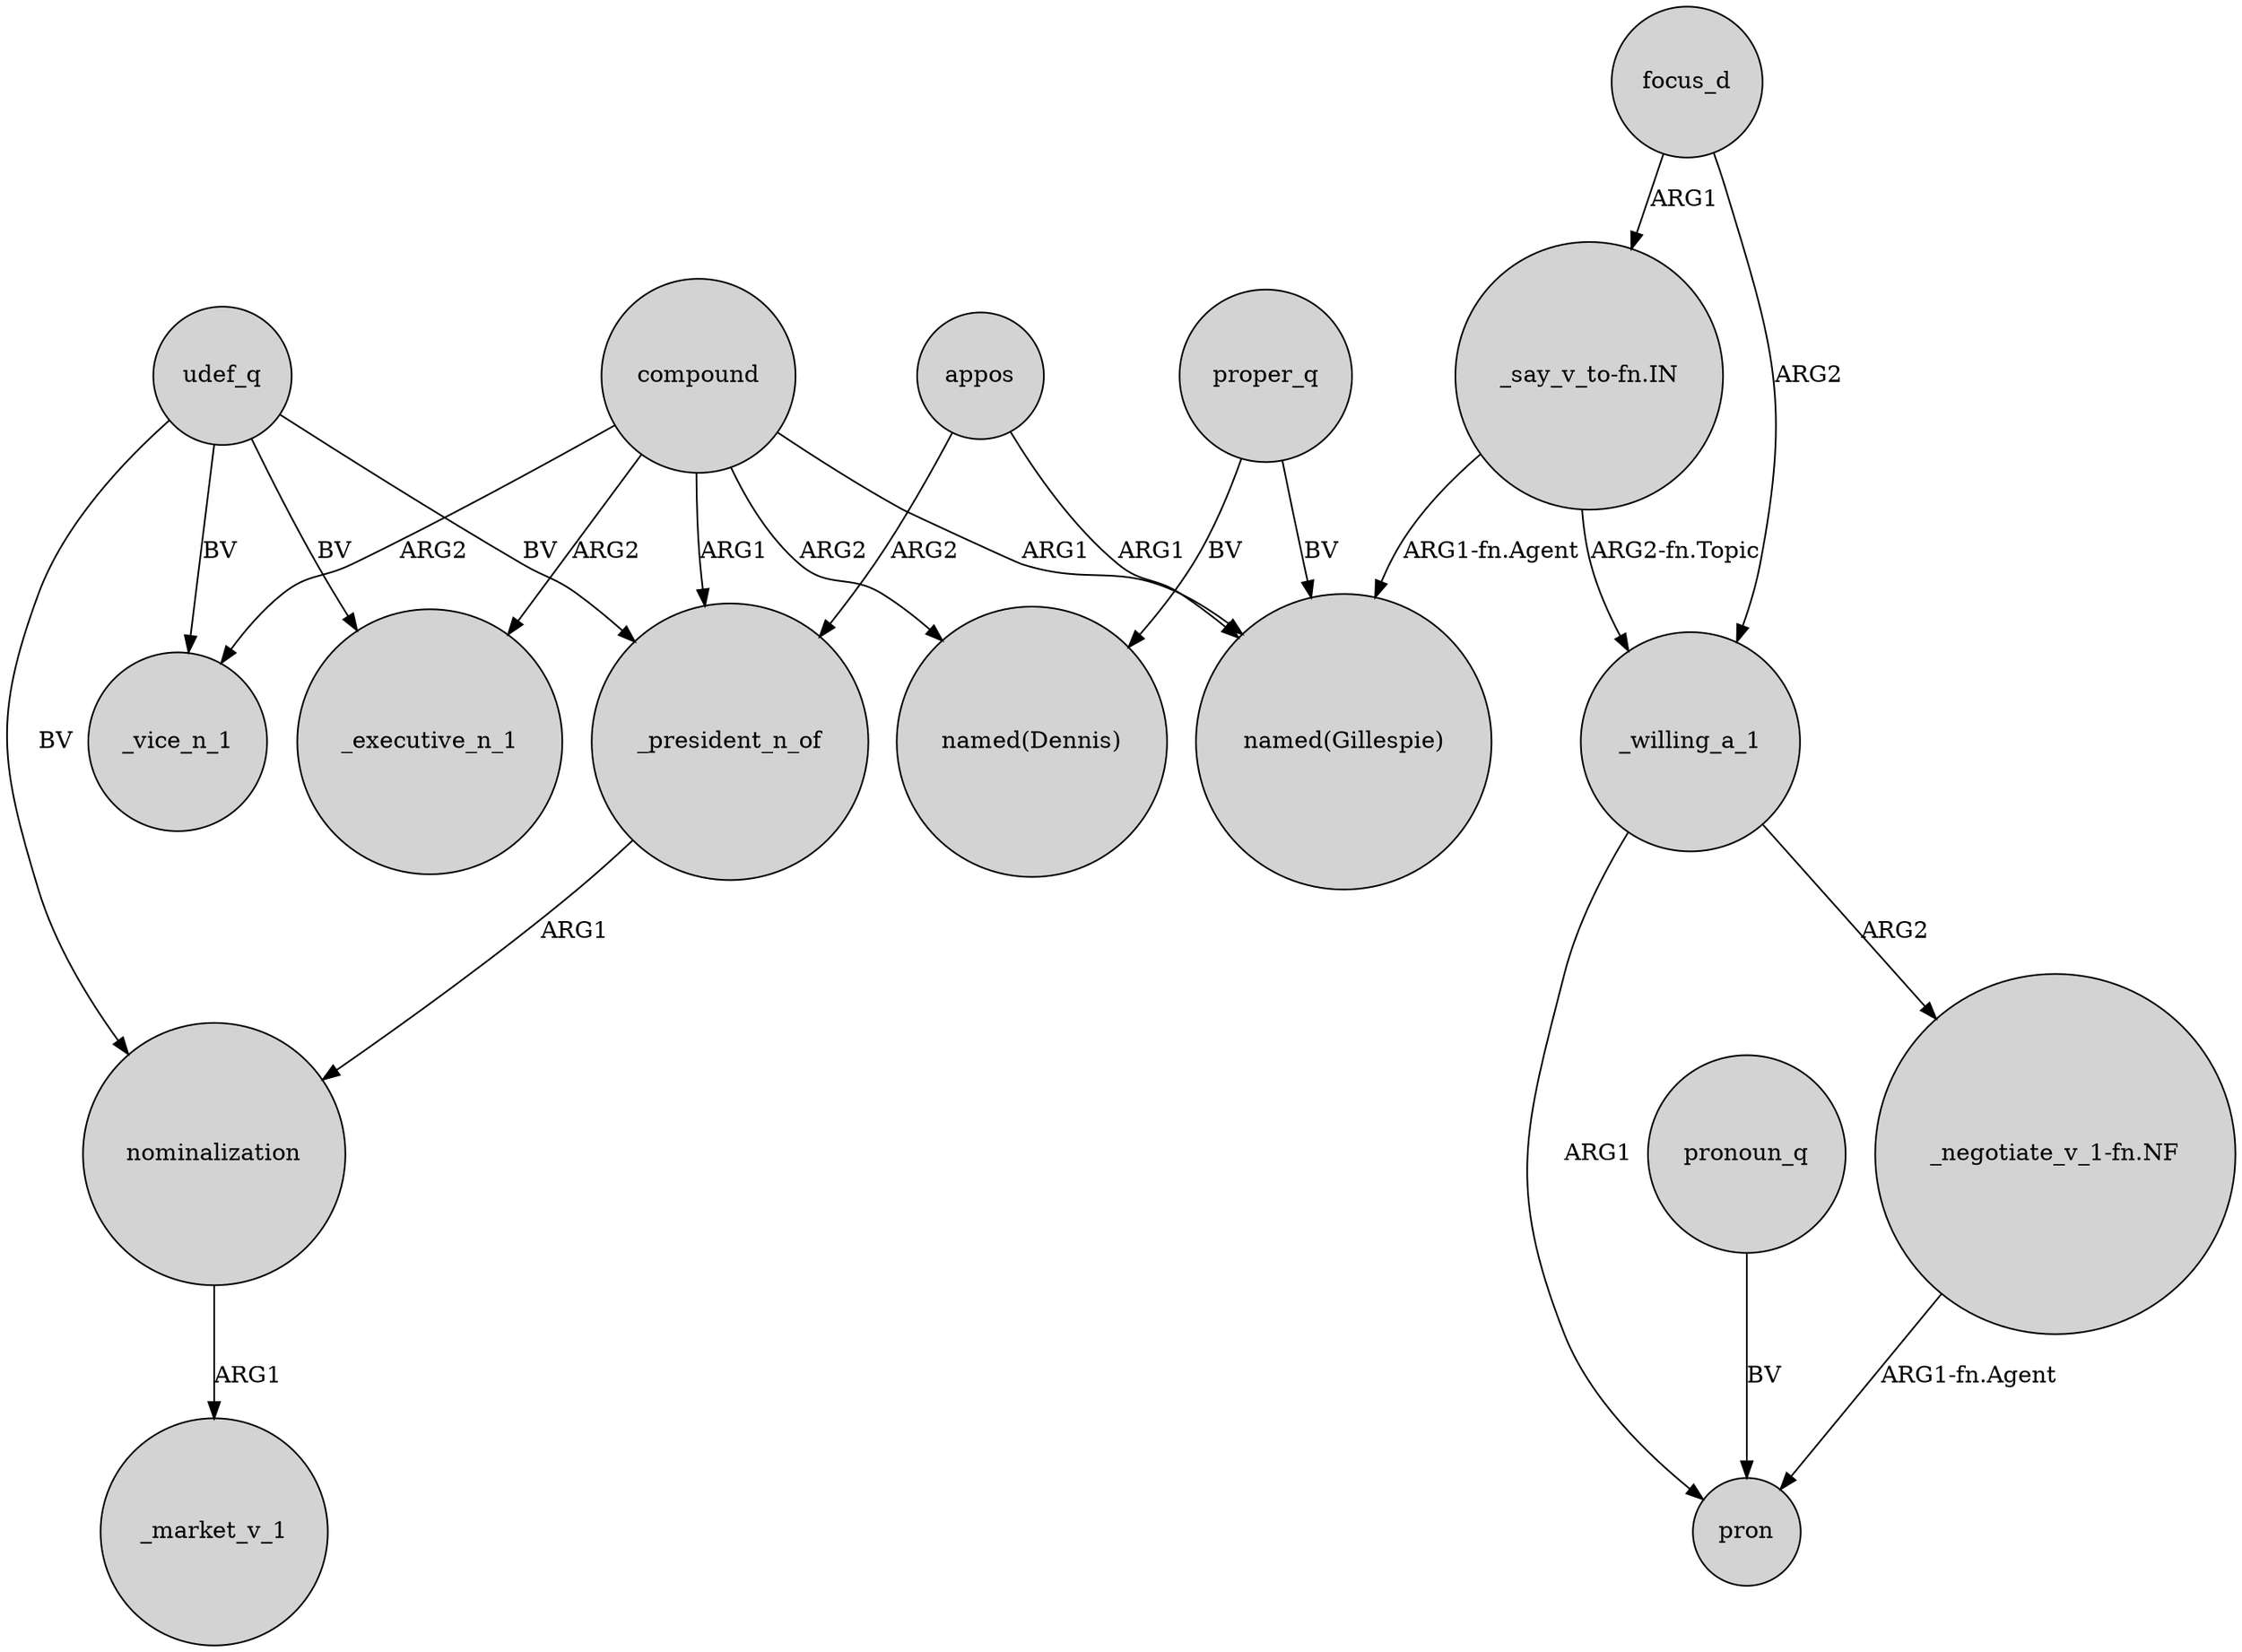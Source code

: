 digraph {
	node [shape=circle style=filled]
	compound -> _vice_n_1 [label=ARG2]
	udef_q -> _executive_n_1 [label=BV]
	nominalization -> _market_v_1 [label=ARG1]
	proper_q -> "named(Gillespie)" [label=BV]
	"_say_v_to-fn.IN" -> "named(Gillespie)" [label="ARG1-fn.Agent"]
	focus_d -> _willing_a_1 [label=ARG2]
	appos -> "named(Gillespie)" [label=ARG1]
	compound -> "named(Dennis)" [label=ARG2]
	udef_q -> _vice_n_1 [label=BV]
	appos -> _president_n_of [label=ARG2]
	pronoun_q -> pron [label=BV]
	_willing_a_1 -> pron [label=ARG1]
	compound -> _president_n_of [label=ARG1]
	udef_q -> _president_n_of [label=BV]
	_president_n_of -> nominalization [label=ARG1]
	udef_q -> nominalization [label=BV]
	"_say_v_to-fn.IN" -> _willing_a_1 [label="ARG2-fn.Topic"]
	compound -> "named(Gillespie)" [label=ARG1]
	compound -> _executive_n_1 [label=ARG2]
	_willing_a_1 -> "_negotiate_v_1-fn.NF" [label=ARG2]
	proper_q -> "named(Dennis)" [label=BV]
	focus_d -> "_say_v_to-fn.IN" [label=ARG1]
	"_negotiate_v_1-fn.NF" -> pron [label="ARG1-fn.Agent"]
}
